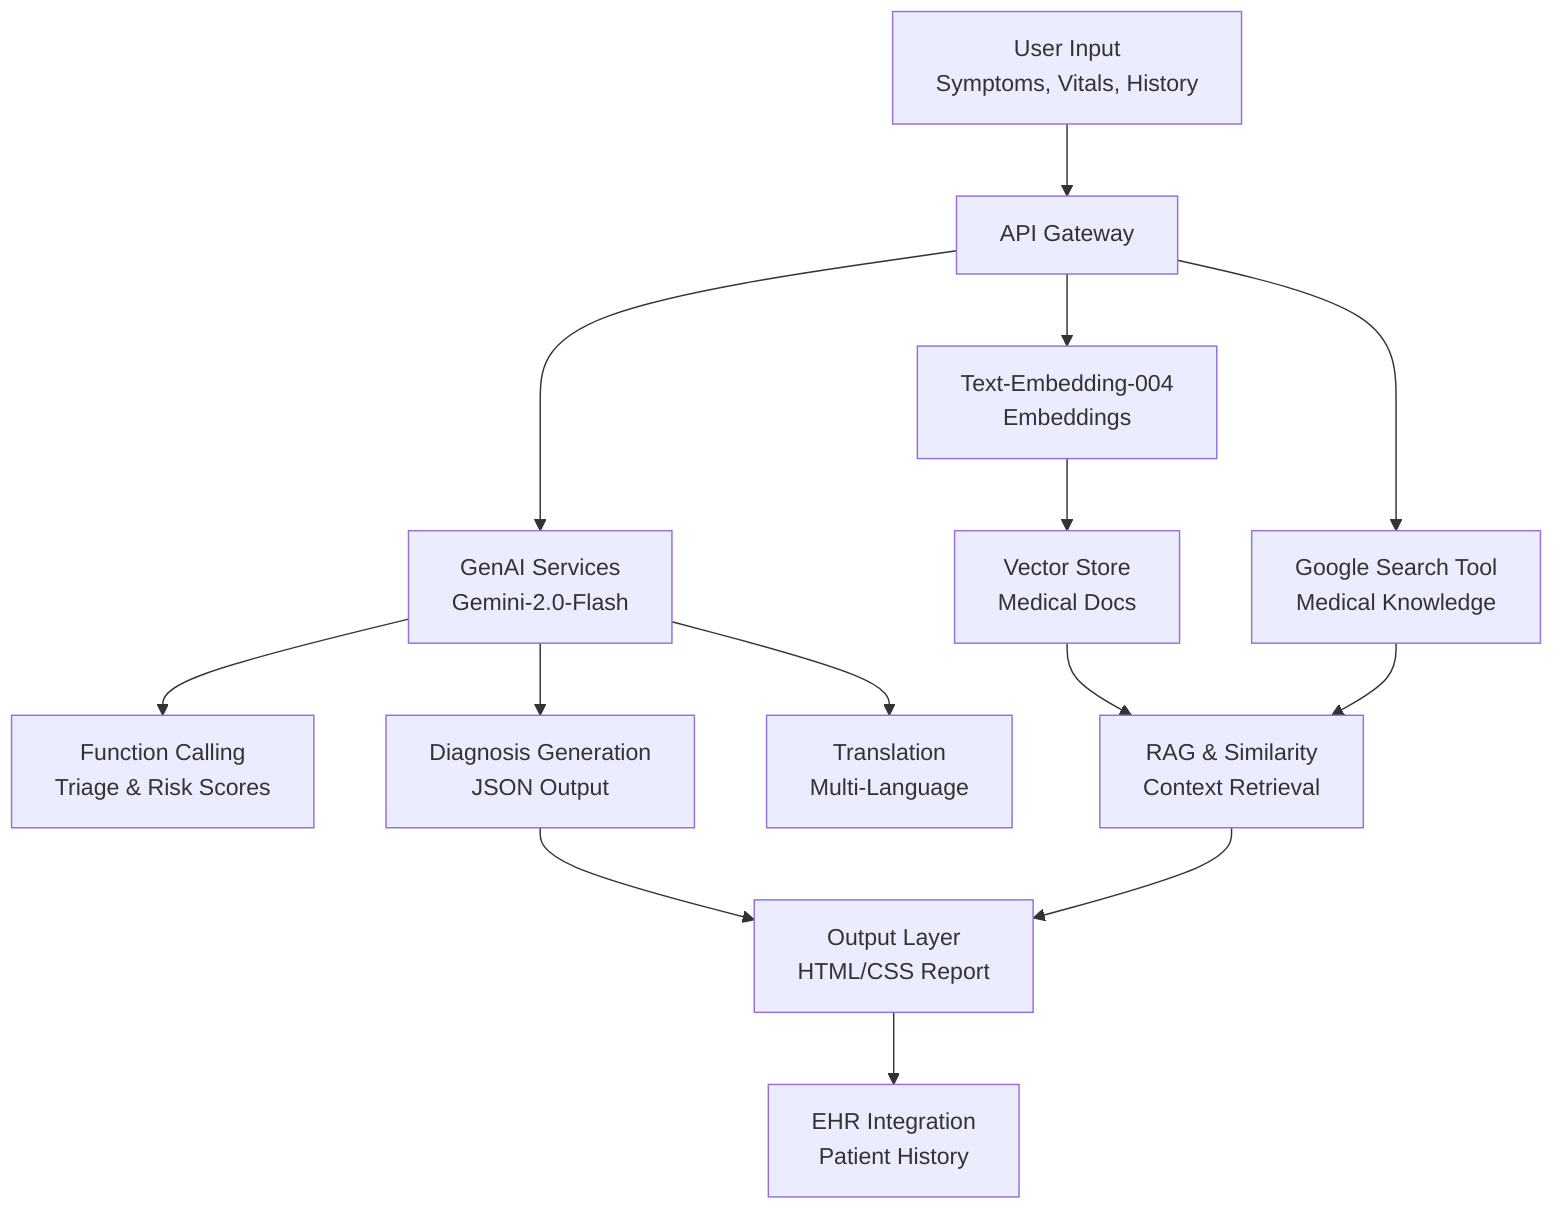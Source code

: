 graph TD
    A[User Input<br>Symptoms, Vitals, History] --> B[API Gateway]
    B --> C[GenAI Services<br>Gemini-2.0-Flash]
    B --> D[Text-Embedding-004<br>Embeddings]
    B --> E[Google Search Tool<br>Medical Knowledge]
    C --> F[Function Calling<br>Triage & Risk Scores]
    C --> G[Diagnosis Generation<br>JSON Output]
    C --> H[Translation<br>Multi-Language]
    D --> I[Vector Store<br>Medical Docs]
    I --> J[RAG & Similarity<br>Context Retrieval]
    E --> J
    G --> K[Output Layer<br>HTML/CSS Report]
    J --> K
    K --> L[EHR Integration<br>Patient History]